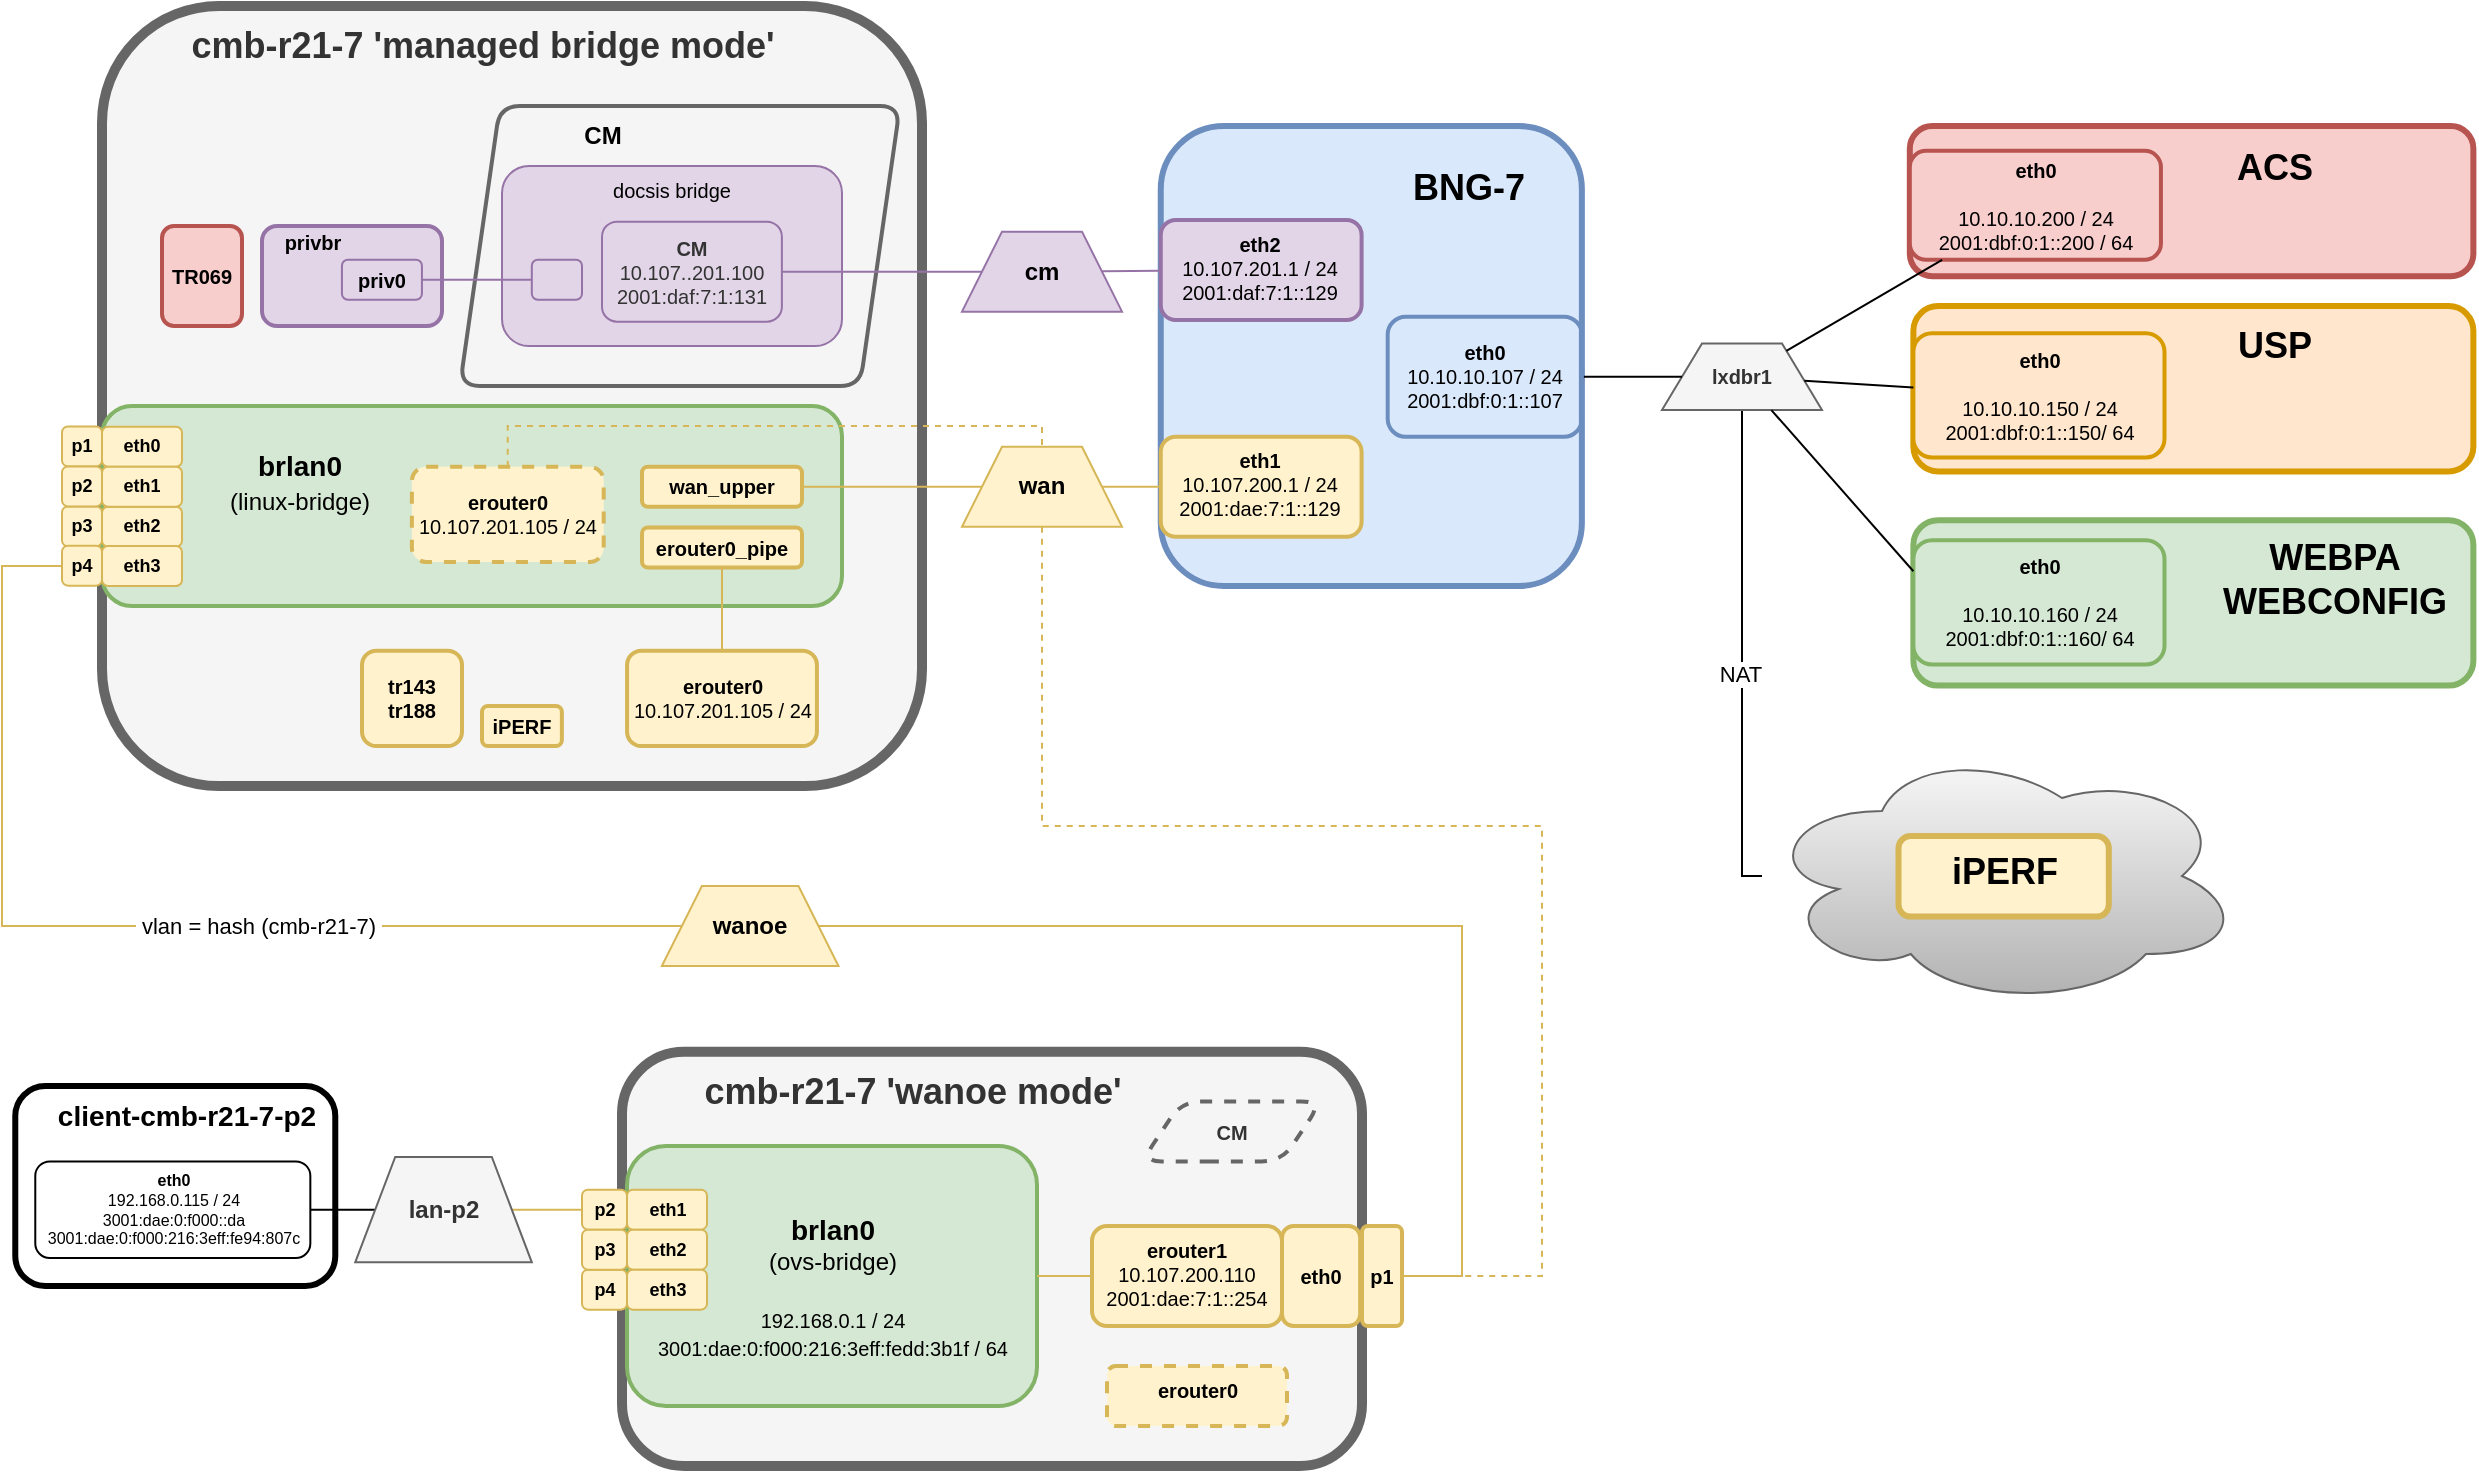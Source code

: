 <mxfile version="24.7.17">
  <diagram id="SCwRtNh7m2jCLs4KmN4t" name="Page-1">
    <mxGraphModel dx="7828" dy="4092" grid="1" gridSize="10" guides="1" tooltips="1" connect="1" arrows="1" fold="1" page="1" pageScale="1" pageWidth="1100" pageHeight="850" math="0" shadow="0">
      <root>
        <mxCell id="0" />
        <mxCell id="1" parent="0" />
        <mxCell id="09dcRP8cQlWe37zSxwss-39" value="" style="rounded=1;whiteSpace=wrap;html=1;fillColor=#f5f5f5;strokeColor=#666666;fillStyle=auto;strokeWidth=5;fontSize=9;fontColor=#333333;" parent="1" vertex="1">
          <mxGeometry x="-6260" y="-2847.14" width="370" height="207.14" as="geometry" />
        </mxCell>
        <mxCell id="UcwjVj_lmmWGbzUH80ty-13" value="CM" style="rounded=1;whiteSpace=wrap;html=1;fillColor=none;strokeColor=#666666;fontSize=10;fontStyle=1;strokeWidth=2;shape=parallelogram;perimeter=parallelogramPerimeter;fixedSize=1;fontColor=#333333;dashed=1;" parent="1" vertex="1">
          <mxGeometry x="-6000.14" y="-2822.31" width="90" height="30" as="geometry" />
        </mxCell>
        <mxCell id="09dcRP8cQlWe37zSxwss-3" value="" style="rounded=1;whiteSpace=wrap;html=1;fillColor=#f5f5f5;strokeColor=#666666;fillStyle=auto;strokeWidth=5;fontSize=9;fontColor=#333333;" parent="1" vertex="1">
          <mxGeometry x="-6520" y="-3370" width="410" height="390" as="geometry" />
        </mxCell>
        <mxCell id="09dcRP8cQlWe37zSxwss-51" value="" style="rounded=1;whiteSpace=wrap;html=1;fillColor=#f5f5f5;strokeColor=#666666;fontSize=10;fontStyle=1;strokeWidth=2;shape=parallelogram;perimeter=parallelogramPerimeter;fixedSize=1;fontColor=#333333;" parent="1" vertex="1">
          <mxGeometry x="-6341.06" y="-3320" width="220.06" height="140" as="geometry" />
        </mxCell>
        <mxCell id="UcwjVj_lmmWGbzUH80ty-3" value="&lt;span style=&quot;font-weight: normal;&quot;&gt;docsis bridge&lt;/span&gt;" style="rounded=1;whiteSpace=wrap;html=1;fillColor=#e1d5e7;strokeColor=#9673a6;fontSize=10;fontStyle=1;strokeWidth=1;verticalAlign=top;" parent="1" vertex="1">
          <mxGeometry x="-6320" y="-3290" width="170" height="90" as="geometry" />
        </mxCell>
        <mxCell id="09dcRP8cQlWe37zSxwss-54" value="" style="rounded=1;whiteSpace=wrap;html=1;align=left;fillColor=#e1d5e7;strokeColor=#9673a6;fontSize=10;strokeWidth=2;verticalAlign=top;" parent="1" vertex="1">
          <mxGeometry x="-6440" y="-3260" width="90" height="50" as="geometry" />
        </mxCell>
        <mxCell id="09dcRP8cQlWe37zSxwss-2" value="" style="ellipse;shape=cloud;whiteSpace=wrap;html=1;fontSize=9;fillColor=#f5f5f5;gradientColor=#b3b3b3;strokeColor=#666666;" parent="1" vertex="1">
          <mxGeometry x="-5690" y="-3000" width="240" height="130" as="geometry" />
        </mxCell>
        <mxCell id="09dcRP8cQlWe37zSxwss-4" value="&lt;b style=&quot;font-size: 18px;&quot;&gt;cmb-r21-7 &#39;managed bridge mode&#39;&lt;/b&gt;" style="text;html=1;align=center;verticalAlign=middle;resizable=0;points=[];autosize=1;strokeColor=none;fillColor=none;fontSize=18;fontColor=#333333;fontStyle=0;" parent="1" vertex="1">
          <mxGeometry x="-6490.06" y="-3370.0" width="320" height="40" as="geometry" />
        </mxCell>
        <mxCell id="09dcRP8cQlWe37zSxwss-5" value="" style="rounded=1;whiteSpace=wrap;html=1;fillColor=#d5e8d4;strokeColor=#82b366;strokeWidth=2;fontSize=9;" parent="1" vertex="1">
          <mxGeometry x="-6520" y="-3170" width="370" height="100" as="geometry" />
        </mxCell>
        <mxCell id="09dcRP8cQlWe37zSxwss-6" value="&lt;font style=&quot;&quot;&gt;brlan0&lt;/font&gt;&lt;div&gt;&lt;font style=&quot;&quot;&gt;&lt;span style=&quot;font-weight: normal;&quot;&gt;&lt;font style=&quot;font-size: 12px;&quot;&gt;(linux-bridge)&lt;/font&gt;&lt;/span&gt;&lt;br style=&quot;font-size: 14px;&quot;&gt;&lt;/font&gt;&lt;/div&gt;" style="text;strokeColor=none;align=center;fillColor=none;html=1;verticalAlign=top;whiteSpace=wrap;rounded=1;fontSize=14;fontStyle=1;" parent="1" vertex="1">
          <mxGeometry x="-6462.47" y="-3154.63" width="82.47" height="44.63" as="geometry" />
        </mxCell>
        <mxCell id="09dcRP8cQlWe37zSxwss-7" value="&lt;b style=&quot;font-size: 9px;&quot;&gt;eth2&lt;/b&gt;" style="rounded=1;whiteSpace=wrap;html=1;fillColor=#fff2cc;strokeColor=#d6b656;fontSize=9;" parent="1" vertex="1">
          <mxGeometry x="-6520" y="-3119.63" width="40" height="20" as="geometry" />
        </mxCell>
        <mxCell id="09dcRP8cQlWe37zSxwss-8" value="" style="edgeStyle=orthogonalEdgeStyle;rounded=0;orthogonalLoop=1;jettySize=auto;html=1;endArrow=none;fillColor=#fff2cc;strokeColor=#d6b656;" parent="1" source="09dcRP8cQlWe37zSxwss-9" target="09dcRP8cQlWe37zSxwss-55" edge="1">
          <mxGeometry relative="1" as="geometry">
            <Array as="points">
              <mxPoint x="-6210" y="-3070" />
              <mxPoint x="-6210" y="-3070" />
            </Array>
          </mxGeometry>
        </mxCell>
        <mxCell id="09dcRP8cQlWe37zSxwss-9" value="&lt;b style=&quot;font-size: 10px;&quot;&gt;erouter0_pipe&lt;/b&gt;" style="rounded=1;whiteSpace=wrap;html=1;align=center;fillColor=#fff2cc;strokeColor=#d6b656;fontSize=10;strokeWidth=2;verticalAlign=middle;" parent="1" vertex="1">
          <mxGeometry x="-6250" y="-3109.26" width="80" height="20" as="geometry" />
        </mxCell>
        <mxCell id="09dcRP8cQlWe37zSxwss-10" value="&lt;div&gt;&lt;b style=&quot;font-size: 12px;&quot;&gt;cm&lt;/b&gt;&lt;/div&gt;" style="shape=trapezoid;perimeter=trapezoidPerimeter;whiteSpace=wrap;html=1;fixedSize=1;fontSize=12;fillColor=#e1d5e7;strokeColor=#9673a6;rotation=0;verticalAlign=middle;" parent="1" vertex="1">
          <mxGeometry x="-6090" y="-3257.18" width="80" height="40" as="geometry" />
        </mxCell>
        <mxCell id="09dcRP8cQlWe37zSxwss-11" value="" style="rounded=1;whiteSpace=wrap;html=1;fillColor=#f8cecc;strokeColor=#b85450;strokeWidth=3;fontSize=9;" parent="1" vertex="1">
          <mxGeometry x="-5616.09" y="-3310" width="281.78" height="75.13" as="geometry" />
        </mxCell>
        <mxCell id="09dcRP8cQlWe37zSxwss-12" value="&lt;font style=&quot;font-size: 10px;&quot;&gt;eth0&lt;br style=&quot;font-size: 10px;&quot;&gt;&lt;br style=&quot;font-size: 10px;&quot;&gt;&lt;span style=&quot;font-weight: normal; font-size: 10px;&quot;&gt;10.10.10.200 / 24&lt;br style=&quot;font-size: 10px;&quot;&gt;2001:dbf:0:1::200 / 64&lt;/span&gt;&lt;br style=&quot;font-size: 10px;&quot;&gt;&lt;/font&gt;" style="rounded=1;whiteSpace=wrap;html=1;fillColor=#f8cecc;strokeColor=#b85450;fontSize=10;fontStyle=1;strokeWidth=2;" parent="1" vertex="1">
          <mxGeometry x="-5616.09" y="-3297.62" width="125.56" height="54.51" as="geometry" />
        </mxCell>
        <mxCell id="09dcRP8cQlWe37zSxwss-13" value="" style="endArrow=none;html=1;rounded=0;fontSize=9;fillColor=#fff2cc;strokeColor=#d6b656;" parent="1" source="09dcRP8cQlWe37zSxwss-32" target="09dcRP8cQlWe37zSxwss-43" edge="1">
          <mxGeometry width="50" height="50" relative="1" as="geometry">
            <mxPoint x="-6244.775" y="-2663.6" as="sourcePoint" />
            <mxPoint x="-6291.7" y="-2764.056" as="targetPoint" />
            <Array as="points" />
          </mxGeometry>
        </mxCell>
        <mxCell id="09dcRP8cQlWe37zSxwss-14" value="" style="endArrow=none;html=1;rounded=0;fontSize=9;fillColor=#fff2cc;strokeColor=#d6b656;" parent="1" source="eLkcmnNxv9fGGAr34dX--2" target="eLkcmnNxv9fGGAr34dX--4" edge="1">
          <mxGeometry width="50" height="50" relative="1" as="geometry">
            <mxPoint x="-6101.077" y="-3135.725" as="sourcePoint" />
            <mxPoint x="-6170.06" y="-3139.852" as="targetPoint" />
            <Array as="points" />
          </mxGeometry>
        </mxCell>
        <mxCell id="09dcRP8cQlWe37zSxwss-15" value="" style="rounded=1;whiteSpace=wrap;html=1;fillColor=#dae8fc;strokeColor=#6c8ebf;strokeWidth=3;fontSize=9;" parent="1" vertex="1">
          <mxGeometry x="-5990.62" y="-3310" width="210.56" height="230" as="geometry" />
        </mxCell>
        <mxCell id="09dcRP8cQlWe37zSxwss-16" value="" style="endArrow=none;html=1;rounded=0;fontSize=9;fillColor=#fff2cc;strokeColor=#d6b656;" parent="1" source="eLkcmnNxv9fGGAr34dX--2" edge="1">
          <mxGeometry width="50" height="50" relative="1" as="geometry">
            <mxPoint x="-5842.299" y="-2868" as="sourcePoint" />
            <mxPoint x="-5960.62" y="-3129.63" as="targetPoint" />
          </mxGeometry>
        </mxCell>
        <mxCell id="09dcRP8cQlWe37zSxwss-17" value="&lt;b style=&quot;font-size: 18px;&quot;&gt;BNG-7&lt;/b&gt;" style="text;html=1;align=center;verticalAlign=middle;resizable=0;points=[];autosize=1;strokeColor=none;fillColor=none;fontSize=18;fontColor=default;fontStyle=0;" parent="1" vertex="1">
          <mxGeometry x="-5877.16" y="-3299.5" width="80" height="40" as="geometry" />
        </mxCell>
        <mxCell id="09dcRP8cQlWe37zSxwss-18" value="&lt;b style=&quot;font-size: 18px;&quot;&gt;ACS&lt;/b&gt;" style="text;html=1;align=center;verticalAlign=middle;resizable=0;points=[];autosize=1;strokeColor=none;fillColor=none;fontSize=18;fontStyle=0;" parent="1" vertex="1">
          <mxGeometry x="-5464.31" y="-3308.79" width="60" height="40" as="geometry" />
        </mxCell>
        <mxCell id="DhYgwGm9-Tdro8Ajheee-2" value="" style="edgeStyle=orthogonalEdgeStyle;rounded=0;orthogonalLoop=1;jettySize=auto;html=1;endArrow=none;" parent="1" source="09dcRP8cQlWe37zSxwss-19" target="09dcRP8cQlWe37zSxwss-2" edge="1">
          <mxGeometry relative="1" as="geometry">
            <mxPoint x="-5700" y="-3101.29" as="targetPoint" />
            <Array as="points">
              <mxPoint x="-5700" y="-2935" />
            </Array>
          </mxGeometry>
        </mxCell>
        <mxCell id="bf1l2jSyWg5F3lbmrE_T-18" value="NAT" style="edgeLabel;html=1;align=center;verticalAlign=middle;resizable=0;points=[];" vertex="1" connectable="0" parent="DhYgwGm9-Tdro8Ajheee-2">
          <mxGeometry x="0.083" y="-1" relative="1" as="geometry">
            <mxPoint as="offset" />
          </mxGeometry>
        </mxCell>
        <mxCell id="09dcRP8cQlWe37zSxwss-19" value="&lt;font style=&quot;font-size: 10px;&quot;&gt;&lt;font style=&quot;font-size: 10px;&quot;&gt;lxdbr1&lt;/font&gt;&lt;/font&gt;" style="shape=trapezoid;perimeter=trapezoidPerimeter;whiteSpace=wrap;html=1;fixedSize=1;fontSize=10;fontStyle=1;fillColor=#f5f5f5;fontColor=#333333;strokeColor=#666666;" parent="1" vertex="1">
          <mxGeometry x="-5740" y="-3201.3" width="80" height="33.34" as="geometry" />
        </mxCell>
        <mxCell id="09dcRP8cQlWe37zSxwss-20" value="" style="endArrow=none;html=1;rounded=0;fontSize=9;" parent="1" source="09dcRP8cQlWe37zSxwss-19" target="09dcRP8cQlWe37zSxwss-21" edge="1">
          <mxGeometry width="50" height="50" relative="1" as="geometry">
            <mxPoint x="-5849.73" y="-2912.65" as="sourcePoint" />
            <mxPoint x="-5712.014" y="-2975.85" as="targetPoint" />
            <Array as="points" />
          </mxGeometry>
        </mxCell>
        <mxCell id="09dcRP8cQlWe37zSxwss-21" value="eth0&lt;br style=&quot;font-size: 10px;&quot;&gt;&lt;span style=&quot;font-weight: normal;&quot;&gt;10.10.10.107 / 24&lt;/span&gt;&lt;br&gt;&lt;span style=&quot;font-weight: 400;&quot;&gt;2001:dbf:0:1::107&lt;/span&gt;" style="rounded=1;whiteSpace=wrap;html=1;fillColor=none;strokeColor=#6c8ebf;fontSize=10;fontStyle=1;strokeWidth=2;" parent="1" vertex="1">
          <mxGeometry x="-5877.16" y="-3214.63" width="97.1" height="60" as="geometry" />
        </mxCell>
        <mxCell id="09dcRP8cQlWe37zSxwss-22" value="" style="endArrow=none;html=1;rounded=0;fontSize=9;" parent="1" source="09dcRP8cQlWe37zSxwss-12" target="09dcRP8cQlWe37zSxwss-19" edge="1">
          <mxGeometry width="50" height="50" relative="1" as="geometry">
            <mxPoint x="-5654.21" y="-3141.79" as="sourcePoint" />
            <mxPoint x="-5577.3" y="-2814.79" as="targetPoint" />
            <Array as="points" />
          </mxGeometry>
        </mxCell>
        <mxCell id="09dcRP8cQlWe37zSxwss-23" value="eth1&lt;br&gt;&lt;span style=&quot;font-weight: normal;&quot;&gt;10.107.200.1 / 24&lt;/span&gt;&lt;br&gt;&lt;span style=&quot;font-weight: normal;&quot;&gt;2001:dae:7:1::129&lt;/span&gt;" style="rounded=1;whiteSpace=wrap;html=1;fillColor=#fff2cc;strokeColor=#d6b656;fontSize=10;fontStyle=1;strokeWidth=2;verticalAlign=top;" parent="1" vertex="1">
          <mxGeometry x="-5990.62" y="-3154.63" width="100.42" height="50" as="geometry" />
        </mxCell>
        <mxCell id="09dcRP8cQlWe37zSxwss-24" value="" style="rounded=1;whiteSpace=wrap;html=1;fillColor=#ffe6cc;strokeColor=#d79b00;strokeWidth=3;fontSize=9;" parent="1" vertex="1">
          <mxGeometry x="-5614.31" y="-3220" width="280" height="82.71" as="geometry" />
        </mxCell>
        <mxCell id="09dcRP8cQlWe37zSxwss-25" value="&lt;font style=&quot;font-size: 10px;&quot;&gt;eth0&lt;br style=&quot;font-size: 10px;&quot;&gt;&lt;br style=&quot;font-size: 10px;&quot;&gt;&lt;span style=&quot;font-weight: normal; font-size: 10px;&quot;&gt;10.10.10.150 / 24&lt;br style=&quot;font-size: 10px;&quot;&gt;2001:dbf:0:1::150/ 64&lt;/span&gt;&lt;br style=&quot;font-size: 10px;&quot;&gt;&lt;/font&gt;" style="rounded=1;whiteSpace=wrap;html=1;fillColor=#ffe6cc;strokeColor=#d79b00;fontSize=10;fontStyle=1;strokeWidth=2;" parent="1" vertex="1">
          <mxGeometry x="-5614.31" y="-3206.38" width="125.56" height="62.09" as="geometry" />
        </mxCell>
        <mxCell id="09dcRP8cQlWe37zSxwss-26" value="&lt;b style=&quot;font-size: 18px;&quot;&gt;USP&lt;/b&gt;" style="text;html=1;align=center;verticalAlign=middle;resizable=0;points=[];autosize=1;strokeColor=none;fillColor=none;fontSize=18;fontStyle=0;" parent="1" vertex="1">
          <mxGeometry x="-5464.31" y="-3220.48" width="60" height="40" as="geometry" />
        </mxCell>
        <mxCell id="09dcRP8cQlWe37zSxwss-27" value="" style="endArrow=none;html=1;rounded=0;fontSize=9;" parent="1" source="09dcRP8cQlWe37zSxwss-25" target="09dcRP8cQlWe37zSxwss-19" edge="1">
          <mxGeometry width="50" height="50" relative="1" as="geometry">
            <mxPoint x="-5673.06" y="-2786.66" as="sourcePoint" />
            <mxPoint x="-5592.06" y="-3116.66" as="targetPoint" />
            <Array as="points" />
          </mxGeometry>
        </mxCell>
        <mxCell id="09dcRP8cQlWe37zSxwss-28" value="" style="rounded=1;whiteSpace=wrap;html=1;strokeWidth=3;fontSize=9;" parent="1" vertex="1">
          <mxGeometry x="-6563.36" y="-2830" width="160" height="100" as="geometry" />
        </mxCell>
        <mxCell id="09dcRP8cQlWe37zSxwss-29" value="&lt;font style=&quot;font-size: 8px;&quot;&gt;eth0&lt;br style=&quot;font-size: 8px;&quot;&gt;&lt;span style=&quot;font-size: 8px; font-weight: normal;&quot;&gt;192.168.0.115 / 24&lt;br style=&quot;font-size: 8px;&quot;&gt;&lt;/span&gt;&lt;span style=&quot;font-weight: normal; font-size: 8px;&quot;&gt;3001:dae:0:f000::da&lt;br style=&quot;font-size: 8px;&quot;&gt;3001:dae:0:f000:216:3eff:fe94:807c&lt;/span&gt;&lt;br style=&quot;font-size: 8px;&quot;&gt;&lt;/font&gt;" style="rounded=1;whiteSpace=wrap;html=1;fontSize=8;fontStyle=1;strokeWidth=1;" parent="1" vertex="1">
          <mxGeometry x="-6553.36" y="-2792.31" width="137.53" height="48.27" as="geometry" />
        </mxCell>
        <mxCell id="09dcRP8cQlWe37zSxwss-30" value="&lt;b style=&quot;font-size: 14px;&quot;&gt;client-cmb-r21-7-p2&lt;/b&gt;" style="text;html=1;align=center;verticalAlign=middle;resizable=0;points=[];autosize=1;fontSize=14;fontStyle=0;" parent="1" vertex="1">
          <mxGeometry x="-6553.36" y="-2830.0" width="150" height="30" as="geometry" />
        </mxCell>
        <mxCell id="09dcRP8cQlWe37zSxwss-31" value="" style="endArrow=none;html=1;rounded=0;fontSize=9;exitX=1;exitY=0.5;exitDx=0;exitDy=0;" parent="1" source="09dcRP8cQlWe37zSxwss-29" target="09dcRP8cQlWe37zSxwss-32" edge="1">
          <mxGeometry width="50" height="50" relative="1" as="geometry">
            <mxPoint x="-6497.76" y="-2583.38" as="sourcePoint" />
            <mxPoint x="-6442.301" y="-2762.269" as="targetPoint" />
            <Array as="points" />
          </mxGeometry>
        </mxCell>
        <mxCell id="09dcRP8cQlWe37zSxwss-32" value="&lt;b style=&quot;font-size: 12px;&quot;&gt;lan-p2&lt;/b&gt;" style="shape=trapezoid;perimeter=trapezoidPerimeter;whiteSpace=wrap;html=1;fixedSize=1;fontSize=12;fillColor=#f5f5f5;fontColor=#333333;strokeColor=#666666;rotation=0;" parent="1" vertex="1">
          <mxGeometry x="-6393.39" y="-2794.53" width="88.3" height="52.71" as="geometry" />
        </mxCell>
        <mxCell id="09dcRP8cQlWe37zSxwss-33" value="" style="rounded=1;whiteSpace=wrap;html=1;fillColor=#d5e8d4;strokeColor=#82b366;strokeWidth=3;fontSize=9;" parent="1" vertex="1">
          <mxGeometry x="-5614.31" y="-3112.92" width="280" height="82.71" as="geometry" />
        </mxCell>
        <mxCell id="09dcRP8cQlWe37zSxwss-34" value="&lt;font style=&quot;font-size: 10px;&quot;&gt;eth0&lt;br style=&quot;font-size: 10px;&quot;&gt;&lt;br style=&quot;font-size: 10px;&quot;&gt;&lt;span style=&quot;font-weight: normal; font-size: 10px;&quot;&gt;10.10.10.160 / 24&lt;br style=&quot;font-size: 10px;&quot;&gt;2001:dbf:0:1::160/ 64&lt;/span&gt;&lt;br style=&quot;font-size: 10px;&quot;&gt;&lt;/font&gt;" style="rounded=1;whiteSpace=wrap;html=1;fillColor=#d5e8d4;strokeColor=#82b366;fontSize=10;fontStyle=1;strokeWidth=2;" parent="1" vertex="1">
          <mxGeometry x="-5614.31" y="-3102.88" width="125.56" height="62.09" as="geometry" />
        </mxCell>
        <mxCell id="09dcRP8cQlWe37zSxwss-35" value="&lt;b style=&quot;font-size: 18px;&quot;&gt;WEBPA&lt;/b&gt;&lt;div&gt;&lt;b style=&quot;font-size: 18px;&quot;&gt;WEBCONFIG&lt;/b&gt;&lt;/div&gt;" style="text;html=1;align=center;verticalAlign=middle;resizable=0;points=[];autosize=1;strokeColor=none;fillColor=none;fontSize=18;fontStyle=0;" parent="1" vertex="1">
          <mxGeometry x="-5474.31" y="-3112.92" width="140" height="60" as="geometry" />
        </mxCell>
        <mxCell id="09dcRP8cQlWe37zSxwss-36" value="" style="endArrow=none;html=1;rounded=0;fontSize=9;exitX=0;exitY=0.25;exitDx=0;exitDy=0;" parent="1" source="09dcRP8cQlWe37zSxwss-34" target="09dcRP8cQlWe37zSxwss-19" edge="1">
          <mxGeometry width="50" height="50" relative="1" as="geometry">
            <mxPoint x="-5414.42" y="-3151.79" as="sourcePoint" />
            <mxPoint x="-5561.42" y="-3133.79" as="targetPoint" />
            <Array as="points" />
          </mxGeometry>
        </mxCell>
        <mxCell id="09dcRP8cQlWe37zSxwss-37" value="" style="rounded=1;whiteSpace=wrap;html=1;fillColor=#fff2cc;strokeColor=#d6b656;strokeWidth=3;fontSize=9;" parent="1" vertex="1">
          <mxGeometry x="-5621.74" y="-2955.02" width="105.14" height="40.32" as="geometry" />
        </mxCell>
        <mxCell id="09dcRP8cQlWe37zSxwss-38" value="&lt;b style=&quot;font-size: 18px;&quot;&gt;iPERF&lt;/b&gt;" style="text;html=1;align=center;verticalAlign=middle;resizable=0;points=[];autosize=1;strokeColor=none;fillColor=none;fontSize=18;fontStyle=0;fontColor=default;" parent="1" vertex="1">
          <mxGeometry x="-5608.93" y="-2957.14" width="80" height="40" as="geometry" />
        </mxCell>
        <mxCell id="09dcRP8cQlWe37zSxwss-40" value="&lt;b style=&quot;font-size: 18px;&quot;&gt;cmb-r21-7 &#39;wanoe mode&#39;&lt;/b&gt;" style="text;html=1;align=center;verticalAlign=middle;resizable=0;points=[];autosize=1;strokeColor=none;fillColor=none;fontSize=18;fontColor=#333333;fontStyle=0;" parent="1" vertex="1">
          <mxGeometry x="-6230.14" y="-2847.14" width="230" height="40" as="geometry" />
        </mxCell>
        <mxCell id="09dcRP8cQlWe37zSxwss-41" value="&lt;div&gt;&lt;span style=&quot;font-size: 10px; font-weight: 700;&quot;&gt;&lt;br&gt;&lt;/span&gt;&lt;/div&gt;&lt;span style=&quot;font-weight: 700; font-size: 14px;&quot;&gt;&lt;div style=&quot;font-size: 10px;&quot;&gt;&lt;span style=&quot;font-size: 14px; background-color: initial;&quot;&gt;brlan0&lt;/span&gt;&lt;br&gt;&lt;/div&gt;&lt;/span&gt;&lt;div style=&quot;font-size: 12px;&quot;&gt;&lt;font style=&quot;font-size: 12px;&quot;&gt;(ovs-&lt;/font&gt;&lt;span style=&quot;background-color: initial;&quot;&gt;bridge)&lt;/span&gt;&lt;/div&gt;&lt;div style=&quot;font-size: 12px;&quot;&gt;&lt;span style=&quot;font-size: 10px;&quot;&gt;&lt;br&gt;192.168.0.1 / 24&lt;/span&gt;&lt;br style=&quot;font-size: 10px; font-weight: 700;&quot;&gt;&lt;span style=&quot;font-size: 10px;&quot;&gt;3001:dae:0:f000:216:3eff:fedd:3b1f&lt;/span&gt;&lt;span style=&quot;font-size: 10px;&quot;&gt;&amp;nbsp;/ 64&lt;/span&gt;&lt;/div&gt;" style="rounded=1;whiteSpace=wrap;html=1;fillColor=#d5e8d4;strokeColor=#82b366;strokeWidth=2;fontSize=9;" parent="1" vertex="1">
          <mxGeometry x="-6257.5" y="-2800" width="205" height="130" as="geometry" />
        </mxCell>
        <mxCell id="09dcRP8cQlWe37zSxwss-43" value="&lt;b style=&quot;font-size: 9px;&quot;&gt;eth1&lt;/b&gt;" style="rounded=1;whiteSpace=wrap;html=1;fillColor=#fff2cc;strokeColor=#d6b656;fontSize=9;" parent="1" vertex="1">
          <mxGeometry x="-6257.5" y="-2778.17" width="40" height="20" as="geometry" />
        </mxCell>
        <mxCell id="09dcRP8cQlWe37zSxwss-44" value="eth0" style="rounded=1;whiteSpace=wrap;html=1;fillColor=#fff2cc;strokeColor=#d6b656;fontSize=10;fontStyle=1;strokeWidth=2;" parent="1" vertex="1">
          <mxGeometry x="-5930" y="-2760" width="39.09" height="50" as="geometry" />
        </mxCell>
        <mxCell id="09dcRP8cQlWe37zSxwss-45" value="" style="edgeStyle=orthogonalEdgeStyle;rounded=0;orthogonalLoop=1;jettySize=auto;html=1;fillColor=#fff2cc;strokeColor=#d6b656;endArrow=none;" parent="1" source="09dcRP8cQlWe37zSxwss-46" target="09dcRP8cQlWe37zSxwss-41" edge="1">
          <mxGeometry relative="1" as="geometry" />
        </mxCell>
        <mxCell id="09dcRP8cQlWe37zSxwss-46" value="&lt;b style=&quot;font-size: 10px;&quot;&gt;erouter1&lt;br&gt;&lt;/b&gt;10.107.200.110&lt;br&gt;2001:dae:7:1::254" style="rounded=1;whiteSpace=wrap;html=1;align=center;fillColor=#fff2cc;strokeColor=#d6b656;fontSize=10;strokeWidth=2;verticalAlign=top;" parent="1" vertex="1">
          <mxGeometry x="-6025" y="-2760" width="95" height="50" as="geometry" />
        </mxCell>
        <mxCell id="09dcRP8cQlWe37zSxwss-48" value="eth2&lt;br&gt;&lt;span style=&quot;font-weight: normal;&quot;&gt;10.107.201.1 / 24&lt;/span&gt;&lt;br&gt;&lt;span style=&quot;font-weight: normal;&quot;&gt;2001:daf:7:1::129&lt;/span&gt;" style="rounded=1;whiteSpace=wrap;html=1;fillColor=#e1d5e7;strokeColor=#9673a6;fontSize=10;fontStyle=1;strokeWidth=2;verticalAlign=top;" parent="1" vertex="1">
          <mxGeometry x="-5990.62" y="-3263.03" width="100.42" height="50" as="geometry" />
        </mxCell>
        <mxCell id="09dcRP8cQlWe37zSxwss-49" value="" style="endArrow=none;html=1;rounded=0;fontSize=9;fillColor=#e1d5e7;strokeColor=#9673a6;" parent="1" source="09dcRP8cQlWe37zSxwss-10" target="09dcRP8cQlWe37zSxwss-48" edge="1">
          <mxGeometry width="50" height="50" relative="1" as="geometry">
            <mxPoint x="-5970.06" y="-3129" as="sourcePoint" />
            <mxPoint x="-5960.62" y="-3237.724" as="targetPoint" />
          </mxGeometry>
        </mxCell>
        <mxCell id="09dcRP8cQlWe37zSxwss-52" value="TR069" style="rounded=1;whiteSpace=wrap;html=1;fillColor=#f8cecc;strokeColor=#b85450;fontSize=10;fontStyle=1;strokeWidth=2;" parent="1" vertex="1">
          <mxGeometry x="-6490" y="-3260" width="40" height="50" as="geometry" />
        </mxCell>
        <mxCell id="09dcRP8cQlWe37zSxwss-53" value="iPERF" style="rounded=1;whiteSpace=wrap;html=1;fillColor=#fff2cc;strokeColor=#d6b656;fontSize=10;fontStyle=1;strokeWidth=2;" parent="1" vertex="1">
          <mxGeometry x="-6330" y="-3020" width="39.94" height="20" as="geometry" />
        </mxCell>
        <mxCell id="09dcRP8cQlWe37zSxwss-55" value="&lt;b style=&quot;font-size: 10px;&quot;&gt;erouter0&lt;/b&gt;&lt;div&gt;&lt;span style=&quot;font-size: 10px;&quot;&gt;10.107.201.105 / 24&lt;/span&gt;&lt;/div&gt;" style="rounded=1;whiteSpace=wrap;html=1;align=center;fillColor=#fff2cc;strokeColor=#d6b656;fontSize=10;strokeWidth=2;verticalAlign=middle;" parent="1" vertex="1">
          <mxGeometry x="-6257.47" y="-3047.63" width="94.94" height="47.63" as="geometry" />
        </mxCell>
        <mxCell id="UcwjVj_lmmWGbzUH80ty-17" value="" style="edgeStyle=orthogonalEdgeStyle;rounded=0;orthogonalLoop=1;jettySize=auto;html=1;dashed=1;fillColor=#fff2cc;strokeColor=#d6b656;endArrow=none;endFill=0;" parent="1" source="eLkcmnNxv9fGGAr34dX--2" target="bf1l2jSyWg5F3lbmrE_T-16" edge="1">
          <mxGeometry relative="1" as="geometry">
            <mxPoint x="-6050" y="-3039.63" as="targetPoint" />
            <Array as="points">
              <mxPoint x="-6050" y="-2960" />
              <mxPoint x="-5800" y="-2960" />
              <mxPoint x="-5800" y="-2735" />
            </Array>
          </mxGeometry>
        </mxCell>
        <mxCell id="eLkcmnNxv9fGGAr34dX--2" value="&lt;b style=&quot;font-size: 12px;&quot;&gt;wan&lt;/b&gt;" style="shape=trapezoid;perimeter=trapezoidPerimeter;whiteSpace=wrap;html=1;fixedSize=1;fontSize=12;fillColor=#fff2cc;strokeColor=#d6b656;rotation=0;verticalAlign=middle;" parent="1" vertex="1">
          <mxGeometry x="-6090" y="-3149.63" width="80" height="40" as="geometry" />
        </mxCell>
        <mxCell id="eLkcmnNxv9fGGAr34dX--4" value="&lt;b style=&quot;font-size: 10px;&quot;&gt;wan_upper&lt;/b&gt;" style="rounded=1;whiteSpace=wrap;html=1;align=center;fillColor=#fff2cc;strokeColor=#d6b656;fontSize=10;strokeWidth=2;verticalAlign=middle;" parent="1" vertex="1">
          <mxGeometry x="-6250" y="-3139.63" width="80" height="20" as="geometry" />
        </mxCell>
        <mxCell id="eLkcmnNxv9fGGAr34dX--8" value="" style="edgeStyle=orthogonalEdgeStyle;rounded=0;orthogonalLoop=1;jettySize=auto;html=1;endArrow=none;fillColor=#fff2cc;strokeColor=#d6b656;" parent="1" source="bf1l2jSyWg5F3lbmrE_T-16" target="eLkcmnNxv9fGGAr34dX--5" edge="1">
          <mxGeometry relative="1" as="geometry">
            <Array as="points">
              <mxPoint x="-5840" y="-2735" />
              <mxPoint x="-5840" y="-2910" />
            </Array>
            <mxPoint x="-6020" y="-2927.14" as="sourcePoint" />
            <mxPoint x="-6093" y="-2897.14" as="targetPoint" />
          </mxGeometry>
        </mxCell>
        <mxCell id="eLkcmnNxv9fGGAr34dX--9" value="" style="edgeStyle=orthogonalEdgeStyle;rounded=0;orthogonalLoop=1;jettySize=auto;html=1;endArrow=none;fillColor=#fff2cc;strokeColor=#d6b656;" parent="1" source="UcwjVj_lmmWGbzUH80ty-9" target="eLkcmnNxv9fGGAr34dX--5" edge="1">
          <mxGeometry relative="1" as="geometry">
            <Array as="points">
              <mxPoint x="-6570" y="-3090" />
              <mxPoint x="-6570" y="-2910" />
            </Array>
            <mxPoint x="-6490.06" y="-3112" as="sourcePoint" />
            <mxPoint x="-6309.96" y="-2901.77" as="targetPoint" />
          </mxGeometry>
        </mxCell>
        <mxCell id="UcwjVj_lmmWGbzUH80ty-15" value="&amp;nbsp;vlan = hash (cmb-r21-7)&amp;nbsp;" style="edgeLabel;html=1;align=center;verticalAlign=middle;resizable=0;points=[];" parent="eLkcmnNxv9fGGAr34dX--9" vertex="1" connectable="0">
          <mxGeometry x="0.257" relative="1" as="geometry">
            <mxPoint as="offset" />
          </mxGeometry>
        </mxCell>
        <mxCell id="eLkcmnNxv9fGGAr34dX--5" value="&lt;b&gt;wanoe&lt;/b&gt;" style="shape=trapezoid;perimeter=trapezoidPerimeter;whiteSpace=wrap;html=1;fixedSize=1;fontSize=12;fillColor=#fff2cc;strokeColor=#d6b656;rotation=0;" parent="1" vertex="1">
          <mxGeometry x="-6240.06" y="-2930" width="88.3" height="40" as="geometry" />
        </mxCell>
        <mxCell id="gDYqA2yEqBhpyC1pHKx_-1" value="priv0" style="rounded=1;whiteSpace=wrap;html=1;fillColor=#e1d5e7;strokeColor=#9673a6;fontSize=10;fontStyle=1;strokeWidth=1;verticalAlign=middle;" parent="1" vertex="1">
          <mxGeometry x="-6400.03" y="-3243.11" width="40" height="20" as="geometry" />
        </mxCell>
        <mxCell id="gDYqA2yEqBhpyC1pHKx_-2" value="&lt;b style=&quot;font-size: 10px; text-align: left; text-wrap: wrap;&quot;&gt;privbr&lt;/b&gt;" style="text;html=1;align=center;verticalAlign=middle;resizable=0;points=[];autosize=1;strokeColor=none;fillColor=none;" parent="1" vertex="1">
          <mxGeometry x="-6440.06" y="-3267.3" width="50" height="30" as="geometry" />
        </mxCell>
        <mxCell id="FLHN33iZ060PB9IlA89h-3" value="" style="edgeStyle=orthogonalEdgeStyle;rounded=0;orthogonalLoop=1;jettySize=auto;html=1;endArrow=none;fillColor=#e1d5e7;strokeColor=#9673a6;" parent="1" source="FLHN33iZ060PB9IlA89h-2" target="gDYqA2yEqBhpyC1pHKx_-1" edge="1">
          <mxGeometry relative="1" as="geometry" />
        </mxCell>
        <mxCell id="FLHN33iZ060PB9IlA89h-2" value="" style="rounded=1;whiteSpace=wrap;html=1;fillColor=#e1d5e7;strokeColor=#9673a6;fontSize=10;fontStyle=1;strokeWidth=1;verticalAlign=middle;" parent="1" vertex="1">
          <mxGeometry x="-6305.09" y="-3243.11" width="25.09" height="20" as="geometry" />
        </mxCell>
        <mxCell id="DhYgwGm9-Tdro8Ajheee-3" value="tr143&lt;div&gt;tr188&lt;/div&gt;" style="rounded=1;whiteSpace=wrap;html=1;fillColor=#fff2cc;strokeColor=#d6b656;fontSize=10;fontStyle=1;strokeWidth=2;" parent="1" vertex="1">
          <mxGeometry x="-6390" y="-3047.63" width="50" height="47.63" as="geometry" />
        </mxCell>
        <mxCell id="UcwjVj_lmmWGbzUH80ty-4" value="&lt;span style=&quot;color: rgb(51, 51, 51);&quot;&gt;CM&lt;/span&gt;&lt;div style=&quot;color: rgb(51, 51, 51);&quot;&gt;&lt;span style=&quot;font-weight: normal;&quot;&gt;10.107..201.100&lt;/span&gt;&lt;/div&gt;&lt;div style=&quot;color: rgb(51, 51, 51);&quot;&gt;&lt;span style=&quot;font-weight: normal;&quot;&gt;2001:daf:7:1:131&lt;/span&gt;&lt;/div&gt;" style="rounded=1;whiteSpace=wrap;html=1;fillColor=#e1d5e7;strokeColor=#9673a6;fontSize=10;fontStyle=1;strokeWidth=1;verticalAlign=middle;" parent="1" vertex="1">
          <mxGeometry x="-6270" y="-3262.18" width="89.94" height="50" as="geometry" />
        </mxCell>
        <mxCell id="09dcRP8cQlWe37zSxwss-50" value="" style="endArrow=none;html=1;rounded=0;fontSize=9;fillColor=#e1d5e7;strokeColor=#9673a6;" parent="1" source="09dcRP8cQlWe37zSxwss-10" target="UcwjVj_lmmWGbzUH80ty-4" edge="1">
          <mxGeometry width="50" height="50" relative="1" as="geometry">
            <mxPoint x="-6091.077" y="-3125.725" as="sourcePoint" />
            <mxPoint x="-6160.06" y="-3131.129" as="targetPoint" />
          </mxGeometry>
        </mxCell>
        <mxCell id="UcwjVj_lmmWGbzUH80ty-6" value="CM" style="text;html=1;align=center;verticalAlign=middle;resizable=0;points=[];autosize=1;strokeColor=none;fillColor=none;fontStyle=1" parent="1" vertex="1">
          <mxGeometry x="-6290.06" y="-3320" width="40" height="30" as="geometry" />
        </mxCell>
        <mxCell id="UcwjVj_lmmWGbzUH80ty-7" value="&lt;b style=&quot;font-size: 9px;&quot;&gt;eth0&lt;/b&gt;" style="rounded=1;whiteSpace=wrap;html=1;fillColor=#fff2cc;strokeColor=#d6b656;fontSize=9;" parent="1" vertex="1">
          <mxGeometry x="-6520" y="-3159.63" width="40" height="20" as="geometry" />
        </mxCell>
        <mxCell id="UcwjVj_lmmWGbzUH80ty-8" value="&lt;b style=&quot;font-size: 9px;&quot;&gt;eth1&lt;/b&gt;" style="rounded=1;whiteSpace=wrap;html=1;fillColor=#fff2cc;strokeColor=#d6b656;fontSize=9;" parent="1" vertex="1">
          <mxGeometry x="-6520" y="-3139.63" width="40" height="20" as="geometry" />
        </mxCell>
        <mxCell id="UcwjVj_lmmWGbzUH80ty-9" value="&lt;b style=&quot;font-size: 9px;&quot;&gt;eth3&lt;/b&gt;" style="rounded=1;whiteSpace=wrap;html=1;fillColor=#fff2cc;strokeColor=#d6b656;fontSize=9;" parent="1" vertex="1">
          <mxGeometry x="-6520" y="-3100" width="40" height="20" as="geometry" />
        </mxCell>
        <mxCell id="UcwjVj_lmmWGbzUH80ty-10" value="&lt;b style=&quot;font-size: 9px;&quot;&gt;eth2&lt;/b&gt;" style="rounded=1;whiteSpace=wrap;html=1;fillColor=#fff2cc;strokeColor=#d6b656;fontSize=9;" parent="1" vertex="1">
          <mxGeometry x="-6257.5" y="-2758.17" width="40" height="20" as="geometry" />
        </mxCell>
        <mxCell id="UcwjVj_lmmWGbzUH80ty-11" value="&lt;b style=&quot;font-size: 9px;&quot;&gt;eth3&lt;/b&gt;" style="rounded=1;whiteSpace=wrap;html=1;fillColor=#fff2cc;strokeColor=#d6b656;fontSize=9;" parent="1" vertex="1">
          <mxGeometry x="-6257.5" y="-2738.17" width="40" height="20" as="geometry" />
        </mxCell>
        <mxCell id="UcwjVj_lmmWGbzUH80ty-12" value="&lt;b style=&quot;font-size: 10px;&quot;&gt;erouter0&lt;/b&gt;" style="rounded=1;whiteSpace=wrap;html=1;align=center;fillColor=#fff2cc;strokeColor=#d6b656;fontSize=10;strokeWidth=2;verticalAlign=top;dashed=1;" parent="1" vertex="1">
          <mxGeometry x="-6017.5" y="-2690" width="90" height="30" as="geometry" />
        </mxCell>
        <mxCell id="bf1l2jSyWg5F3lbmrE_T-17" value="" style="edgeStyle=orthogonalEdgeStyle;rounded=0;orthogonalLoop=1;jettySize=auto;html=1;endArrow=none;fillColor=#fff2cc;strokeColor=#d6b656;dashed=1;" edge="1" parent="1" source="bf1l2jSyWg5F3lbmrE_T-3" target="eLkcmnNxv9fGGAr34dX--2">
          <mxGeometry relative="1" as="geometry">
            <mxPoint x="-6317.002" y="-3149.26" as="sourcePoint" />
            <mxPoint x="-6090" y="-3160" as="targetPoint" />
            <Array as="points">
              <mxPoint x="-6317" y="-3160" />
              <mxPoint x="-6050" y="-3160" />
            </Array>
          </mxGeometry>
        </mxCell>
        <mxCell id="bf1l2jSyWg5F3lbmrE_T-3" value="&lt;b style=&quot;font-size: 10px;&quot;&gt;erouter0&lt;/b&gt;&lt;div&gt;&lt;span style=&quot;font-size: 10px;&quot;&gt;10.107.201.105 / 24&lt;/span&gt;&lt;/div&gt;" style="rounded=1;whiteSpace=wrap;html=1;align=center;fillColor=#fff2cc;strokeColor=#d6b656;fontSize=10;strokeWidth=2;verticalAlign=middle;dashed=1;" vertex="1" parent="1">
          <mxGeometry x="-6365.06" y="-3139.63" width="95.91" height="47.63" as="geometry" />
        </mxCell>
        <mxCell id="bf1l2jSyWg5F3lbmrE_T-7" value="&lt;b style=&quot;font-size: 9px;&quot;&gt;p3&lt;/b&gt;" style="rounded=1;whiteSpace=wrap;html=1;fillColor=#fff2cc;strokeColor=#d6b656;fontSize=9;" vertex="1" parent="1">
          <mxGeometry x="-6540" y="-3119.81" width="20" height="20" as="geometry" />
        </mxCell>
        <mxCell id="bf1l2jSyWg5F3lbmrE_T-8" value="&lt;b style=&quot;font-size: 9px;&quot;&gt;p1&lt;/b&gt;" style="rounded=1;whiteSpace=wrap;html=1;fillColor=#fff2cc;strokeColor=#d6b656;fontSize=9;" vertex="1" parent="1">
          <mxGeometry x="-6540" y="-3159.81" width="20" height="20" as="geometry" />
        </mxCell>
        <mxCell id="bf1l2jSyWg5F3lbmrE_T-9" value="&lt;b style=&quot;font-size: 9px;&quot;&gt;p2&lt;/b&gt;" style="rounded=1;whiteSpace=wrap;html=1;fillColor=#fff2cc;strokeColor=#d6b656;fontSize=9;" vertex="1" parent="1">
          <mxGeometry x="-6540" y="-3139.81" width="20" height="20" as="geometry" />
        </mxCell>
        <mxCell id="bf1l2jSyWg5F3lbmrE_T-10" value="&lt;b&gt;p4&lt;/b&gt;" style="rounded=1;whiteSpace=wrap;html=1;fillColor=#fff2cc;strokeColor=#d6b656;fontSize=9;" vertex="1" parent="1">
          <mxGeometry x="-6540" y="-3100.18" width="20" height="20" as="geometry" />
        </mxCell>
        <mxCell id="bf1l2jSyWg5F3lbmrE_T-12" value="&lt;b style=&quot;font-size: 9px;&quot;&gt;p2&lt;/b&gt;" style="rounded=1;whiteSpace=wrap;html=1;fillColor=#fff2cc;strokeColor=#d6b656;fontSize=9;" vertex="1" parent="1">
          <mxGeometry x="-6280" y="-2778.17" width="22.5" height="20" as="geometry" />
        </mxCell>
        <mxCell id="bf1l2jSyWg5F3lbmrE_T-13" value="&lt;b style=&quot;font-size: 9px;&quot;&gt;p4&lt;/b&gt;" style="rounded=1;whiteSpace=wrap;html=1;fillColor=#fff2cc;strokeColor=#d6b656;fontSize=9;" vertex="1" parent="1">
          <mxGeometry x="-6280" y="-2738.17" width="22.5" height="20" as="geometry" />
        </mxCell>
        <mxCell id="bf1l2jSyWg5F3lbmrE_T-14" value="&lt;b style=&quot;font-size: 9px;&quot;&gt;p3&lt;/b&gt;" style="rounded=1;whiteSpace=wrap;html=1;fillColor=#fff2cc;strokeColor=#d6b656;fontSize=9;" vertex="1" parent="1">
          <mxGeometry x="-6280" y="-2758.17" width="22.5" height="20" as="geometry" />
        </mxCell>
        <mxCell id="bf1l2jSyWg5F3lbmrE_T-16" value="p1" style="rounded=1;whiteSpace=wrap;html=1;fillColor=#fff2cc;strokeColor=#d6b656;fontSize=10;fontStyle=1;strokeWidth=2;" vertex="1" parent="1">
          <mxGeometry x="-5890" y="-2760" width="20" height="50" as="geometry" />
        </mxCell>
      </root>
    </mxGraphModel>
  </diagram>
</mxfile>
